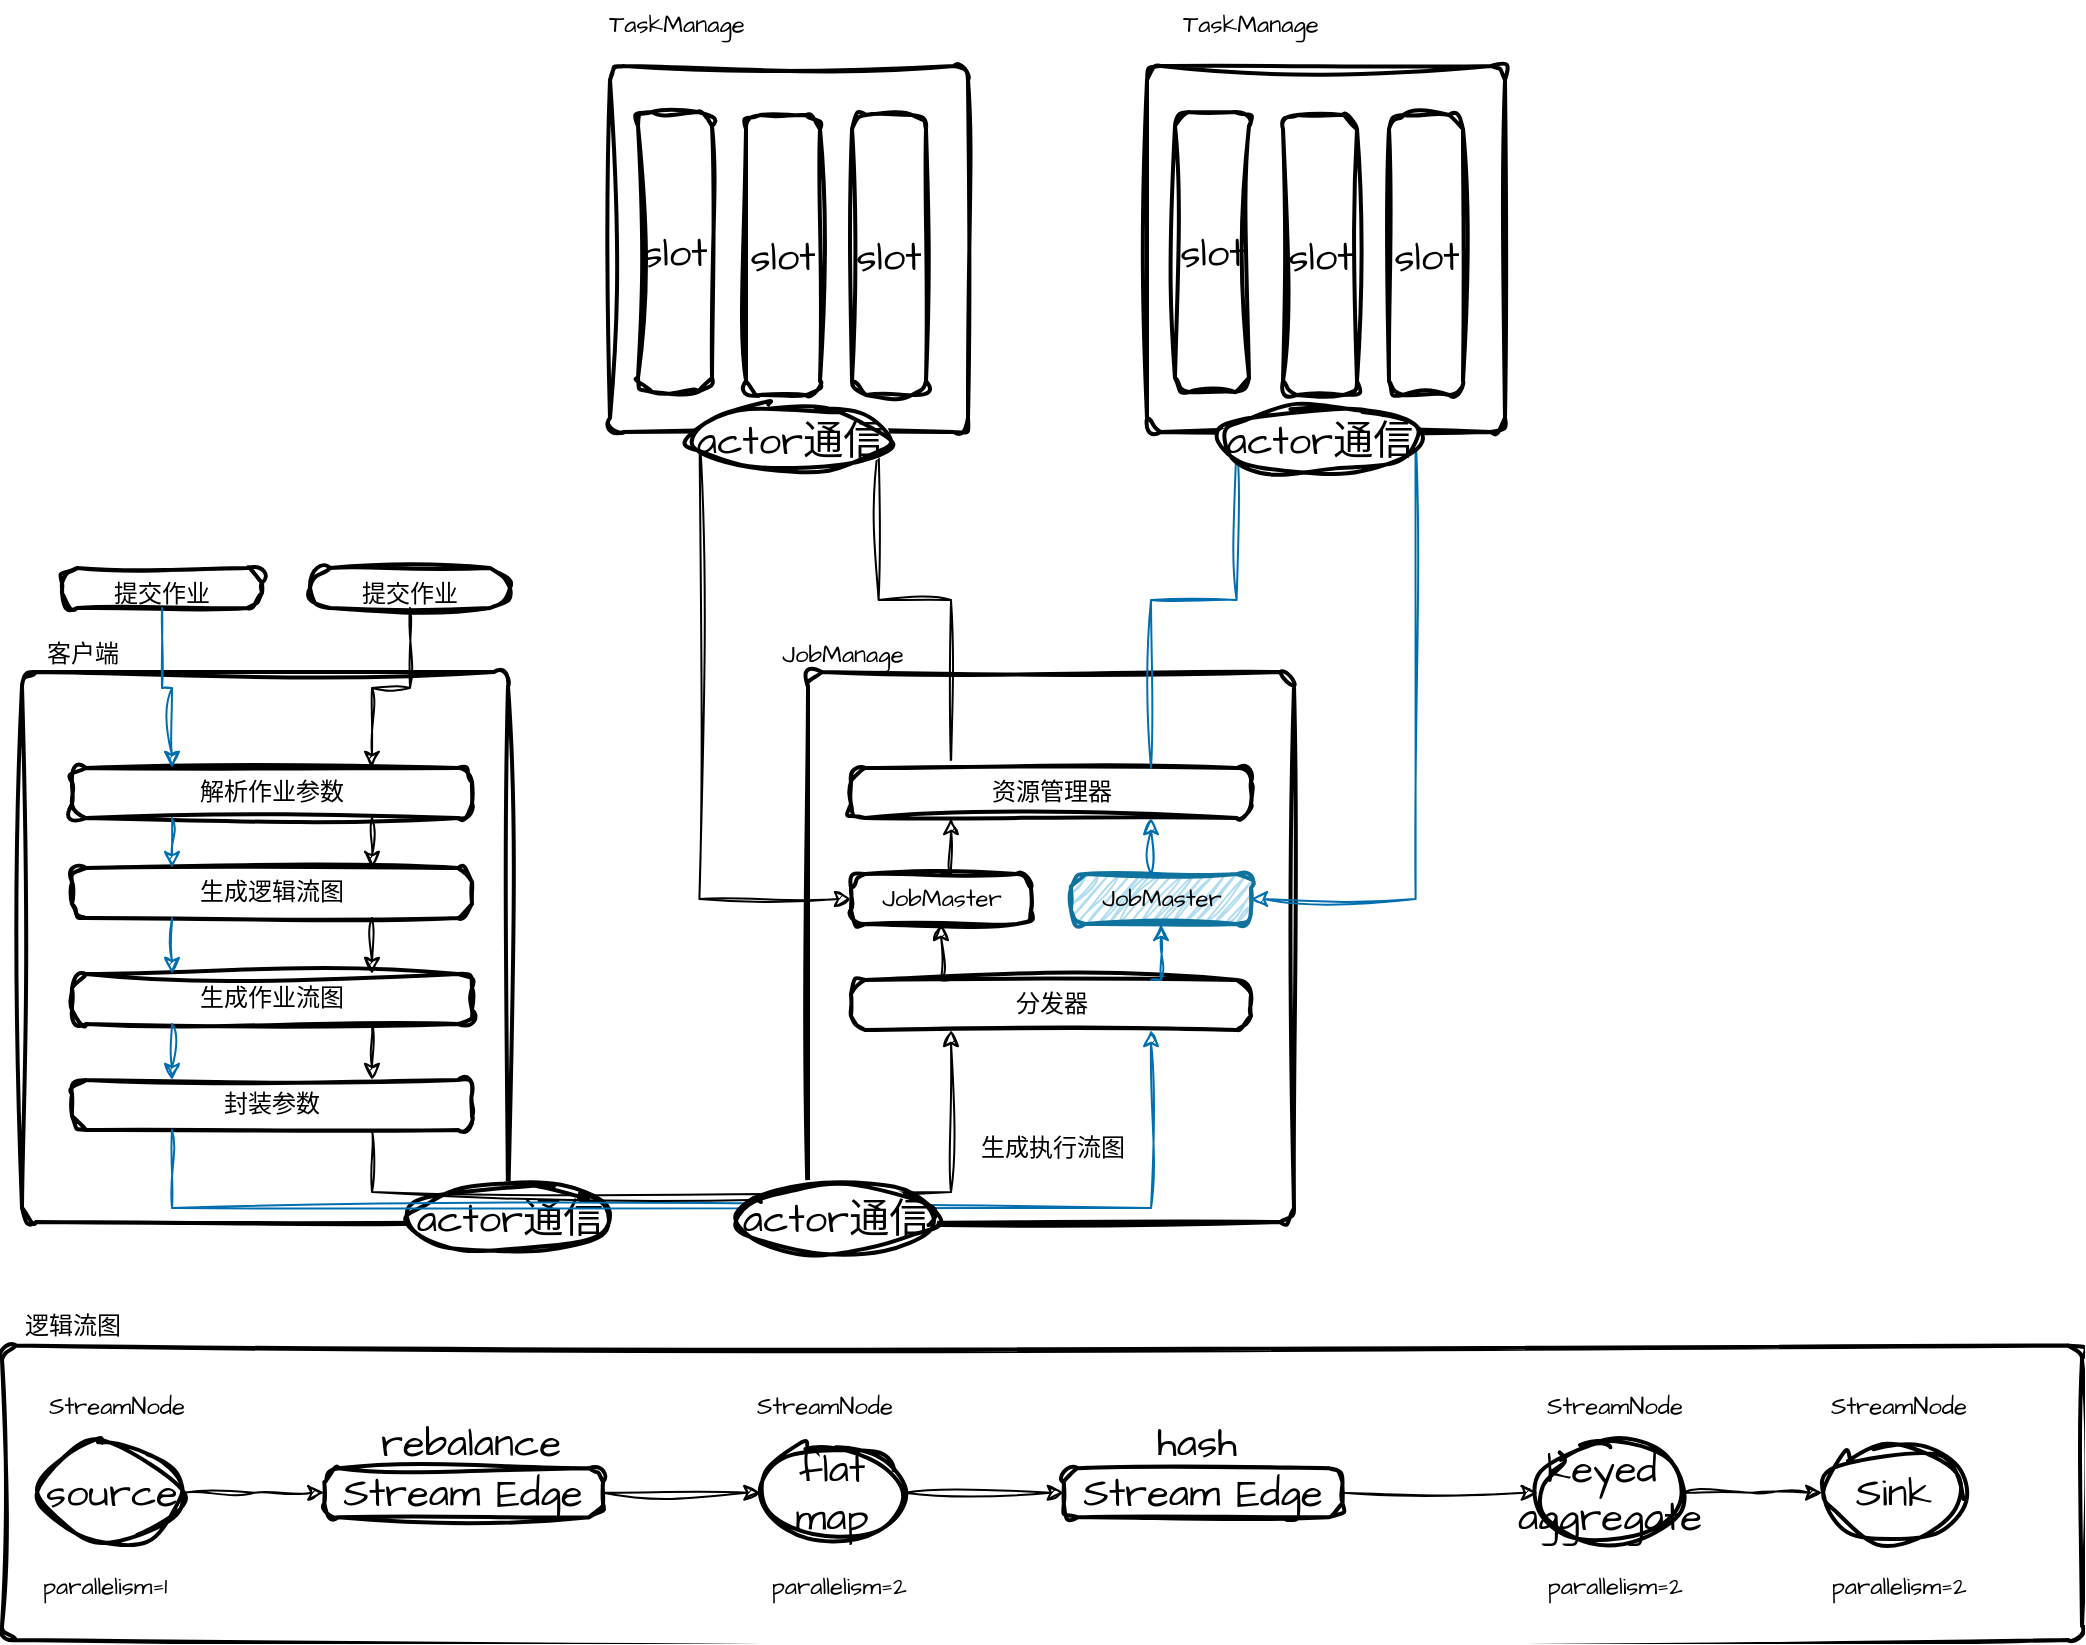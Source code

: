 <mxfile version="22.1.16" type="github">
  <diagram id="C5RBs43oDa-KdzZeNtuy" name="Page-1">
    <mxGraphModel dx="101628" dy="835" grid="1" gridSize="10" guides="1" tooltips="1" connect="1" arrows="1" fold="1" page="1" pageScale="1" pageWidth="100000" pageHeight="100000" math="0" shadow="0">
      <root>
        <mxCell id="WIyWlLk6GJQsqaUBKTNV-0" />
        <mxCell id="WIyWlLk6GJQsqaUBKTNV-1" parent="WIyWlLk6GJQsqaUBKTNV-0" />
        <mxCell id="ci8o1s_pTp_8QaGpbIez-78" value="" style="group" vertex="1" connectable="0" parent="WIyWlLk6GJQsqaUBKTNV-1">
          <mxGeometry x="-14440" y="900" width="741.5" height="626" as="geometry" />
        </mxCell>
        <mxCell id="ci8o1s_pTp_8QaGpbIez-36" value="" style="rounded=1;whiteSpace=wrap;html=1;absoluteArcSize=1;arcSize=14;strokeWidth=2;sketch=1;hachureGap=4;jiggle=2;curveFitting=1;fontFamily=Architects Daughter;fontSource=https%3A%2F%2Ffonts.googleapis.com%2Fcss%3Ffamily%3DArchitects%2BDaughter;fontSize=20;movable=1;resizable=1;rotatable=1;deletable=1;editable=1;locked=0;connectable=1;" vertex="1" parent="ci8o1s_pTp_8QaGpbIez-78">
          <mxGeometry x="393" y="336" width="243" height="275" as="geometry" />
        </mxCell>
        <mxCell id="ci8o1s_pTp_8QaGpbIez-41" value="" style="rounded=1;whiteSpace=wrap;html=1;absoluteArcSize=1;arcSize=14;strokeWidth=2;sketch=1;hachureGap=4;jiggle=2;curveFitting=1;fontFamily=Architects Daughter;fontSource=https%3A%2F%2Ffonts.googleapis.com%2Fcss%3Ffamily%3DArchitects%2BDaughter;fontSize=20;movable=1;resizable=1;rotatable=1;deletable=1;editable=1;locked=0;connectable=1;" vertex="1" parent="ci8o1s_pTp_8QaGpbIez-78">
          <mxGeometry x="294" y="33" width="179" height="183" as="geometry" />
        </mxCell>
        <mxCell id="ci8o1s_pTp_8QaGpbIez-25" value="" style="rounded=1;whiteSpace=wrap;html=1;absoluteArcSize=1;arcSize=14;strokeWidth=2;sketch=1;hachureGap=4;jiggle=2;curveFitting=1;fontFamily=Architects Daughter;fontSource=https%3A%2F%2Ffonts.googleapis.com%2Fcss%3Ffamily%3DArchitects%2BDaughter;fontSize=20;movable=1;resizable=1;rotatable=1;deletable=1;editable=1;locked=0;connectable=1;" vertex="1" parent="ci8o1s_pTp_8QaGpbIez-78">
          <mxGeometry y="336" width="243" height="275" as="geometry" />
        </mxCell>
        <mxCell id="ci8o1s_pTp_8QaGpbIez-27" value="&lt;font style=&quot;font-size: 12px;&quot;&gt;提交作业&lt;/font&gt;" style="rounded=1;whiteSpace=wrap;html=1;absoluteArcSize=1;arcSize=15;strokeWidth=2;sketch=1;hachureGap=4;jiggle=2;curveFitting=1;fontFamily=Architects Daughter;fontSource=https%3A%2F%2Ffonts.googleapis.com%2Fcss%3Ffamily%3DArchitects%2BDaughter;fontSize=20;movable=1;resizable=1;rotatable=1;deletable=1;editable=1;locked=0;connectable=1;" vertex="1" parent="ci8o1s_pTp_8QaGpbIez-78">
          <mxGeometry x="20" y="284" width="100" height="20" as="geometry" />
        </mxCell>
        <mxCell id="ci8o1s_pTp_8QaGpbIez-28" value="&lt;font style=&quot;font-size: 12px;&quot;&gt;提交作业&lt;/font&gt;" style="rounded=1;whiteSpace=wrap;html=1;absoluteArcSize=1;arcSize=79;strokeWidth=2;sketch=1;hachureGap=4;jiggle=2;curveFitting=1;fontFamily=Architects Daughter;fontSource=https%3A%2F%2Ffonts.googleapis.com%2Fcss%3Ffamily%3DArchitects%2BDaughter;fontSize=20;movable=1;resizable=1;rotatable=1;deletable=1;editable=1;locked=0;connectable=1;" vertex="1" parent="ci8o1s_pTp_8QaGpbIez-78">
          <mxGeometry x="144" y="284" width="100" height="20" as="geometry" />
        </mxCell>
        <mxCell id="ci8o1s_pTp_8QaGpbIez-30" value="解析作业参数" style="rounded=1;whiteSpace=wrap;html=1;absoluteArcSize=1;arcSize=14;strokeWidth=2;sketch=1;hachureGap=4;jiggle=2;curveFitting=1;fontFamily=Architects Daughter;fontSource=https%3A%2F%2Ffonts.googleapis.com%2Fcss%3Ffamily%3DArchitects%2BDaughter;fontSize=12;movable=1;resizable=1;rotatable=1;deletable=1;editable=1;locked=0;connectable=1;" vertex="1" parent="ci8o1s_pTp_8QaGpbIez-78">
          <mxGeometry x="25" y="384" width="200" height="25" as="geometry" />
        </mxCell>
        <mxCell id="ci8o1s_pTp_8QaGpbIez-65" style="edgeStyle=orthogonalEdgeStyle;rounded=0;sketch=1;hachureGap=4;jiggle=2;curveFitting=1;orthogonalLoop=1;jettySize=auto;html=1;exitX=0.5;exitY=1;exitDx=0;exitDy=0;entryX=0.25;entryY=0;entryDx=0;entryDy=0;fontFamily=Architects Daughter;fontSource=https%3A%2F%2Ffonts.googleapis.com%2Fcss%3Ffamily%3DArchitects%2BDaughter;fontSize=16;fillColor=#1ba1e2;strokeColor=#006EAF;movable=1;resizable=1;rotatable=1;deletable=1;editable=1;locked=0;connectable=1;" edge="1" parent="ci8o1s_pTp_8QaGpbIez-78" source="ci8o1s_pTp_8QaGpbIez-27" target="ci8o1s_pTp_8QaGpbIez-30">
          <mxGeometry relative="1" as="geometry" />
        </mxCell>
        <mxCell id="ci8o1s_pTp_8QaGpbIez-66" style="edgeStyle=orthogonalEdgeStyle;rounded=0;sketch=1;hachureGap=4;jiggle=2;curveFitting=1;orthogonalLoop=1;jettySize=auto;html=1;exitX=0.5;exitY=1;exitDx=0;exitDy=0;entryX=0.75;entryY=0;entryDx=0;entryDy=0;fontFamily=Architects Daughter;fontSource=https%3A%2F%2Ffonts.googleapis.com%2Fcss%3Ffamily%3DArchitects%2BDaughter;fontSize=16;movable=1;resizable=1;rotatable=1;deletable=1;editable=1;locked=0;connectable=1;" edge="1" parent="ci8o1s_pTp_8QaGpbIez-78" source="ci8o1s_pTp_8QaGpbIez-28" target="ci8o1s_pTp_8QaGpbIez-30">
          <mxGeometry relative="1" as="geometry" />
        </mxCell>
        <mxCell id="ci8o1s_pTp_8QaGpbIez-31" value="生成逻辑流图" style="rounded=1;whiteSpace=wrap;html=1;absoluteArcSize=1;arcSize=14;strokeWidth=2;sketch=1;hachureGap=4;jiggle=2;curveFitting=1;fontFamily=Architects Daughter;fontSource=https%3A%2F%2Ffonts.googleapis.com%2Fcss%3Ffamily%3DArchitects%2BDaughter;fontSize=12;movable=1;resizable=1;rotatable=1;deletable=1;editable=1;locked=0;connectable=1;" vertex="1" parent="ci8o1s_pTp_8QaGpbIez-78">
          <mxGeometry x="25" y="434" width="200" height="25" as="geometry" />
        </mxCell>
        <mxCell id="ci8o1s_pTp_8QaGpbIez-67" style="edgeStyle=orthogonalEdgeStyle;rounded=0;sketch=1;hachureGap=4;jiggle=2;curveFitting=1;orthogonalLoop=1;jettySize=auto;html=1;exitX=0.25;exitY=1;exitDx=0;exitDy=0;entryX=0.25;entryY=0;entryDx=0;entryDy=0;fontFamily=Architects Daughter;fontSource=https%3A%2F%2Ffonts.googleapis.com%2Fcss%3Ffamily%3DArchitects%2BDaughter;fontSize=16;fillColor=#1ba1e2;strokeColor=#006EAF;movable=1;resizable=1;rotatable=1;deletable=1;editable=1;locked=0;connectable=1;" edge="1" parent="ci8o1s_pTp_8QaGpbIez-78" source="ci8o1s_pTp_8QaGpbIez-30" target="ci8o1s_pTp_8QaGpbIez-31">
          <mxGeometry relative="1" as="geometry" />
        </mxCell>
        <mxCell id="ci8o1s_pTp_8QaGpbIez-68" style="edgeStyle=orthogonalEdgeStyle;rounded=0;sketch=1;hachureGap=4;jiggle=2;curveFitting=1;orthogonalLoop=1;jettySize=auto;html=1;exitX=0.75;exitY=1;exitDx=0;exitDy=0;entryX=0.75;entryY=0;entryDx=0;entryDy=0;fontFamily=Architects Daughter;fontSource=https%3A%2F%2Ffonts.googleapis.com%2Fcss%3Ffamily%3DArchitects%2BDaughter;fontSize=16;movable=1;resizable=1;rotatable=1;deletable=1;editable=1;locked=0;connectable=1;" edge="1" parent="ci8o1s_pTp_8QaGpbIez-78" source="ci8o1s_pTp_8QaGpbIez-30" target="ci8o1s_pTp_8QaGpbIez-31">
          <mxGeometry relative="1" as="geometry" />
        </mxCell>
        <mxCell id="ci8o1s_pTp_8QaGpbIez-32" value="生成作业流图" style="rounded=1;whiteSpace=wrap;html=1;absoluteArcSize=1;arcSize=14;strokeWidth=2;sketch=1;hachureGap=4;jiggle=2;curveFitting=1;fontFamily=Architects Daughter;fontSource=https%3A%2F%2Ffonts.googleapis.com%2Fcss%3Ffamily%3DArchitects%2BDaughter;fontSize=12;movable=1;resizable=1;rotatable=1;deletable=1;editable=1;locked=0;connectable=1;" vertex="1" parent="ci8o1s_pTp_8QaGpbIez-78">
          <mxGeometry x="25" y="487" width="200" height="25" as="geometry" />
        </mxCell>
        <mxCell id="ci8o1s_pTp_8QaGpbIez-69" style="edgeStyle=orthogonalEdgeStyle;rounded=0;sketch=1;hachureGap=4;jiggle=2;curveFitting=1;orthogonalLoop=1;jettySize=auto;html=1;exitX=0.25;exitY=1;exitDx=0;exitDy=0;entryX=0.25;entryY=0;entryDx=0;entryDy=0;fontFamily=Architects Daughter;fontSource=https%3A%2F%2Ffonts.googleapis.com%2Fcss%3Ffamily%3DArchitects%2BDaughter;fontSize=16;fillColor=#1ba1e2;strokeColor=#006EAF;movable=1;resizable=1;rotatable=1;deletable=1;editable=1;locked=0;connectable=1;" edge="1" parent="ci8o1s_pTp_8QaGpbIez-78" source="ci8o1s_pTp_8QaGpbIez-31" target="ci8o1s_pTp_8QaGpbIez-32">
          <mxGeometry relative="1" as="geometry" />
        </mxCell>
        <mxCell id="ci8o1s_pTp_8QaGpbIez-70" style="edgeStyle=orthogonalEdgeStyle;rounded=0;sketch=1;hachureGap=4;jiggle=2;curveFitting=1;orthogonalLoop=1;jettySize=auto;html=1;exitX=0.75;exitY=1;exitDx=0;exitDy=0;entryX=0.75;entryY=0;entryDx=0;entryDy=0;fontFamily=Architects Daughter;fontSource=https%3A%2F%2Ffonts.googleapis.com%2Fcss%3Ffamily%3DArchitects%2BDaughter;fontSize=16;movable=1;resizable=1;rotatable=1;deletable=1;editable=1;locked=0;connectable=1;" edge="1" parent="ci8o1s_pTp_8QaGpbIez-78" source="ci8o1s_pTp_8QaGpbIez-31" target="ci8o1s_pTp_8QaGpbIez-32">
          <mxGeometry relative="1" as="geometry" />
        </mxCell>
        <mxCell id="ci8o1s_pTp_8QaGpbIez-33" value="封装参数" style="rounded=1;whiteSpace=wrap;html=1;absoluteArcSize=1;arcSize=14;strokeWidth=2;sketch=1;hachureGap=4;jiggle=2;curveFitting=1;fontFamily=Architects Daughter;fontSource=https%3A%2F%2Ffonts.googleapis.com%2Fcss%3Ffamily%3DArchitects%2BDaughter;fontSize=12;movable=1;resizable=1;rotatable=1;deletable=1;editable=1;locked=0;connectable=1;" vertex="1" parent="ci8o1s_pTp_8QaGpbIez-78">
          <mxGeometry x="25" y="540" width="200" height="25" as="geometry" />
        </mxCell>
        <mxCell id="ci8o1s_pTp_8QaGpbIez-71" style="edgeStyle=orthogonalEdgeStyle;rounded=0;sketch=1;hachureGap=4;jiggle=2;curveFitting=1;orthogonalLoop=1;jettySize=auto;html=1;exitX=0.25;exitY=1;exitDx=0;exitDy=0;entryX=0.25;entryY=0;entryDx=0;entryDy=0;fontFamily=Architects Daughter;fontSource=https%3A%2F%2Ffonts.googleapis.com%2Fcss%3Ffamily%3DArchitects%2BDaughter;fontSize=16;fillColor=#1ba1e2;strokeColor=#006EAF;movable=1;resizable=1;rotatable=1;deletable=1;editable=1;locked=0;connectable=1;" edge="1" parent="ci8o1s_pTp_8QaGpbIez-78" source="ci8o1s_pTp_8QaGpbIez-32" target="ci8o1s_pTp_8QaGpbIez-33">
          <mxGeometry relative="1" as="geometry" />
        </mxCell>
        <mxCell id="ci8o1s_pTp_8QaGpbIez-72" style="edgeStyle=orthogonalEdgeStyle;rounded=0;sketch=1;hachureGap=4;jiggle=2;curveFitting=1;orthogonalLoop=1;jettySize=auto;html=1;exitX=0.75;exitY=1;exitDx=0;exitDy=0;entryX=0.75;entryY=0;entryDx=0;entryDy=0;fontFamily=Architects Daughter;fontSource=https%3A%2F%2Ffonts.googleapis.com%2Fcss%3Ffamily%3DArchitects%2BDaughter;fontSize=16;movable=1;resizable=1;rotatable=1;deletable=1;editable=1;locked=0;connectable=1;" edge="1" parent="ci8o1s_pTp_8QaGpbIez-78" source="ci8o1s_pTp_8QaGpbIez-32" target="ci8o1s_pTp_8QaGpbIez-33">
          <mxGeometry relative="1" as="geometry" />
        </mxCell>
        <mxCell id="ci8o1s_pTp_8QaGpbIez-34" value="actor通信" style="strokeWidth=2;html=1;shape=mxgraph.flowchart.start_1;whiteSpace=wrap;sketch=1;hachureGap=4;jiggle=2;curveFitting=1;fontFamily=Architects Daughter;fontSource=https%3A%2F%2Ffonts.googleapis.com%2Fcss%3Ffamily%3DArchitects%2BDaughter;fontSize=20;movable=1;resizable=1;rotatable=1;deletable=1;editable=1;locked=0;connectable=1;" vertex="1" parent="ci8o1s_pTp_8QaGpbIez-78">
          <mxGeometry x="194" y="592" width="100" height="34" as="geometry" />
        </mxCell>
        <mxCell id="ci8o1s_pTp_8QaGpbIez-37" value="分发器" style="rounded=1;whiteSpace=wrap;html=1;absoluteArcSize=1;arcSize=14;strokeWidth=2;sketch=1;hachureGap=4;jiggle=2;curveFitting=1;fontFamily=Architects Daughter;fontSource=https%3A%2F%2Ffonts.googleapis.com%2Fcss%3Ffamily%3DArchitects%2BDaughter;fontSize=12;movable=1;resizable=1;rotatable=1;deletable=1;editable=1;locked=0;connectable=1;" vertex="1" parent="ci8o1s_pTp_8QaGpbIez-78">
          <mxGeometry x="414.5" y="490" width="200" height="25" as="geometry" />
        </mxCell>
        <mxCell id="ci8o1s_pTp_8QaGpbIez-60" style="edgeStyle=orthogonalEdgeStyle;rounded=0;sketch=1;hachureGap=4;jiggle=2;curveFitting=1;orthogonalLoop=1;jettySize=auto;html=1;exitX=0.25;exitY=1;exitDx=0;exitDy=0;entryX=0.75;entryY=1;entryDx=0;entryDy=0;fontFamily=Architects Daughter;fontSource=https%3A%2F%2Ffonts.googleapis.com%2Fcss%3Ffamily%3DArchitects%2BDaughter;fontSize=16;fillColor=#1ba1e2;strokeColor=#006EAF;movable=1;resizable=1;rotatable=1;deletable=1;editable=1;locked=0;connectable=1;" edge="1" parent="ci8o1s_pTp_8QaGpbIez-78" source="ci8o1s_pTp_8QaGpbIez-33" target="ci8o1s_pTp_8QaGpbIez-37">
          <mxGeometry relative="1" as="geometry">
            <Array as="points">
              <mxPoint x="75" y="604" />
              <mxPoint x="565" y="604" />
            </Array>
          </mxGeometry>
        </mxCell>
        <mxCell id="ci8o1s_pTp_8QaGpbIez-61" style="edgeStyle=orthogonalEdgeStyle;rounded=0;sketch=1;hachureGap=4;jiggle=2;curveFitting=1;orthogonalLoop=1;jettySize=auto;html=1;exitX=0.75;exitY=1;exitDx=0;exitDy=0;entryX=0.25;entryY=1;entryDx=0;entryDy=0;fontFamily=Architects Daughter;fontSource=https%3A%2F%2Ffonts.googleapis.com%2Fcss%3Ffamily%3DArchitects%2BDaughter;fontSize=16;movable=1;resizable=1;rotatable=1;deletable=1;editable=1;locked=0;connectable=1;" edge="1" parent="ci8o1s_pTp_8QaGpbIez-78" source="ci8o1s_pTp_8QaGpbIez-33" target="ci8o1s_pTp_8QaGpbIez-37">
          <mxGeometry relative="1" as="geometry">
            <Array as="points">
              <mxPoint x="175" y="596" />
              <mxPoint x="465" y="596" />
            </Array>
          </mxGeometry>
        </mxCell>
        <mxCell id="ci8o1s_pTp_8QaGpbIez-38" value="JobMaster" style="rounded=1;whiteSpace=wrap;html=1;absoluteArcSize=1;arcSize=14;strokeWidth=2;sketch=1;hachureGap=4;jiggle=2;curveFitting=1;fontFamily=Architects Daughter;fontSource=https%3A%2F%2Ffonts.googleapis.com%2Fcss%3Ffamily%3DArchitects%2BDaughter;fontSize=12;movable=1;resizable=1;rotatable=1;deletable=1;editable=1;locked=0;connectable=1;" vertex="1" parent="ci8o1s_pTp_8QaGpbIez-78">
          <mxGeometry x="414.5" y="437" width="90" height="25" as="geometry" />
        </mxCell>
        <mxCell id="ci8o1s_pTp_8QaGpbIez-53" style="edgeStyle=orthogonalEdgeStyle;rounded=0;sketch=1;hachureGap=4;jiggle=2;curveFitting=1;orthogonalLoop=1;jettySize=auto;html=1;exitX=0.25;exitY=1;exitDx=0;exitDy=0;entryX=0;entryY=0.5;entryDx=0;entryDy=0;fontFamily=Architects Daughter;fontSource=https%3A%2F%2Ffonts.googleapis.com%2Fcss%3Ffamily%3DArchitects%2BDaughter;fontSize=16;movable=1;resizable=1;rotatable=1;deletable=1;editable=1;locked=0;connectable=1;" edge="1" parent="ci8o1s_pTp_8QaGpbIez-78" source="ci8o1s_pTp_8QaGpbIez-41" target="ci8o1s_pTp_8QaGpbIez-38">
          <mxGeometry relative="1" as="geometry" />
        </mxCell>
        <mxCell id="ci8o1s_pTp_8QaGpbIez-58" style="edgeStyle=orthogonalEdgeStyle;rounded=0;sketch=1;hachureGap=4;jiggle=2;curveFitting=1;orthogonalLoop=1;jettySize=auto;html=1;exitX=0.25;exitY=0;exitDx=0;exitDy=0;entryX=0.5;entryY=1;entryDx=0;entryDy=0;fontFamily=Architects Daughter;fontSource=https%3A%2F%2Ffonts.googleapis.com%2Fcss%3Ffamily%3DArchitects%2BDaughter;fontSize=16;movable=1;resizable=1;rotatable=1;deletable=1;editable=1;locked=0;connectable=1;" edge="1" parent="ci8o1s_pTp_8QaGpbIez-78" source="ci8o1s_pTp_8QaGpbIez-37" target="ci8o1s_pTp_8QaGpbIez-38">
          <mxGeometry relative="1" as="geometry" />
        </mxCell>
        <mxCell id="ci8o1s_pTp_8QaGpbIez-39" value="JobMaster" style="rounded=1;whiteSpace=wrap;html=1;absoluteArcSize=1;arcSize=14;strokeWidth=2;sketch=1;hachureGap=4;jiggle=2;curveFitting=1;fontFamily=Architects Daughter;fontSource=https%3A%2F%2Ffonts.googleapis.com%2Fcss%3Ffamily%3DArchitects%2BDaughter;fontSize=12;fillColor=#b1ddf0;strokeColor=#10739e;movable=1;resizable=1;rotatable=1;deletable=1;editable=1;locked=0;connectable=1;" vertex="1" parent="ci8o1s_pTp_8QaGpbIez-78">
          <mxGeometry x="524.5" y="437" width="90" height="25" as="geometry" />
        </mxCell>
        <mxCell id="ci8o1s_pTp_8QaGpbIez-59" style="edgeStyle=orthogonalEdgeStyle;rounded=0;sketch=1;hachureGap=4;jiggle=2;curveFitting=1;orthogonalLoop=1;jettySize=auto;html=1;exitX=0.75;exitY=0;exitDx=0;exitDy=0;entryX=0.5;entryY=1;entryDx=0;entryDy=0;fontFamily=Architects Daughter;fontSource=https%3A%2F%2Ffonts.googleapis.com%2Fcss%3Ffamily%3DArchitects%2BDaughter;fontSize=16;fillColor=#1ba1e2;strokeColor=#006EAF;movable=1;resizable=1;rotatable=1;deletable=1;editable=1;locked=0;connectable=1;" edge="1" parent="ci8o1s_pTp_8QaGpbIez-78" source="ci8o1s_pTp_8QaGpbIez-37" target="ci8o1s_pTp_8QaGpbIez-39">
          <mxGeometry relative="1" as="geometry" />
        </mxCell>
        <mxCell id="ci8o1s_pTp_8QaGpbIez-51" style="edgeStyle=orthogonalEdgeStyle;rounded=0;sketch=1;hachureGap=4;jiggle=2;curveFitting=1;orthogonalLoop=1;jettySize=auto;html=1;exitX=0.25;exitY=0;exitDx=0;exitDy=0;entryX=0.75;entryY=1;entryDx=0;entryDy=0;fontFamily=Architects Daughter;fontSource=https%3A%2F%2Ffonts.googleapis.com%2Fcss%3Ffamily%3DArchitects%2BDaughter;fontSize=16;movable=1;resizable=1;rotatable=1;deletable=1;editable=1;locked=0;connectable=1;" edge="1" parent="ci8o1s_pTp_8QaGpbIez-78" source="ci8o1s_pTp_8QaGpbIez-40" target="ci8o1s_pTp_8QaGpbIez-41">
          <mxGeometry relative="1" as="geometry" />
        </mxCell>
        <mxCell id="ci8o1s_pTp_8QaGpbIez-40" value="资源管理器" style="rounded=1;whiteSpace=wrap;html=1;absoluteArcSize=1;arcSize=14;strokeWidth=2;sketch=1;hachureGap=4;jiggle=2;curveFitting=1;fontFamily=Architects Daughter;fontSource=https%3A%2F%2Ffonts.googleapis.com%2Fcss%3Ffamily%3DArchitects%2BDaughter;fontSize=12;movable=1;resizable=1;rotatable=1;deletable=1;editable=1;locked=0;connectable=1;" vertex="1" parent="ci8o1s_pTp_8QaGpbIez-78">
          <mxGeometry x="414.5" y="384" width="200" height="25" as="geometry" />
        </mxCell>
        <mxCell id="ci8o1s_pTp_8QaGpbIez-56" style="edgeStyle=orthogonalEdgeStyle;rounded=0;sketch=1;hachureGap=4;jiggle=2;curveFitting=1;orthogonalLoop=1;jettySize=auto;html=1;exitX=0.5;exitY=0;exitDx=0;exitDy=0;entryX=0.25;entryY=1;entryDx=0;entryDy=0;fontFamily=Architects Daughter;fontSource=https%3A%2F%2Ffonts.googleapis.com%2Fcss%3Ffamily%3DArchitects%2BDaughter;fontSize=16;movable=1;resizable=1;rotatable=1;deletable=1;editable=1;locked=0;connectable=1;" edge="1" parent="ci8o1s_pTp_8QaGpbIez-78" source="ci8o1s_pTp_8QaGpbIez-38" target="ci8o1s_pTp_8QaGpbIez-40">
          <mxGeometry relative="1" as="geometry" />
        </mxCell>
        <mxCell id="ci8o1s_pTp_8QaGpbIez-57" style="edgeStyle=orthogonalEdgeStyle;rounded=0;sketch=1;hachureGap=4;jiggle=2;curveFitting=1;orthogonalLoop=1;jettySize=auto;html=1;exitX=0.5;exitY=0;exitDx=0;exitDy=0;entryX=0.75;entryY=1;entryDx=0;entryDy=0;fontFamily=Architects Daughter;fontSource=https%3A%2F%2Ffonts.googleapis.com%2Fcss%3Ffamily%3DArchitects%2BDaughter;fontSize=16;fillColor=#1ba1e2;strokeColor=#006EAF;movable=1;resizable=1;rotatable=1;deletable=1;editable=1;locked=0;connectable=1;" edge="1" parent="ci8o1s_pTp_8QaGpbIez-78" source="ci8o1s_pTp_8QaGpbIez-39" target="ci8o1s_pTp_8QaGpbIez-40">
          <mxGeometry relative="1" as="geometry" />
        </mxCell>
        <mxCell id="ci8o1s_pTp_8QaGpbIez-42" value="slot" style="rounded=1;whiteSpace=wrap;html=1;absoluteArcSize=1;arcSize=14;strokeWidth=2;sketch=1;hachureGap=4;jiggle=2;curveFitting=1;fontFamily=Architects Daughter;fontSource=https%3A%2F%2Ffonts.googleapis.com%2Fcss%3Ffamily%3DArchitects%2BDaughter;fontSize=20;movable=1;resizable=1;rotatable=1;deletable=1;editable=1;locked=0;connectable=1;" vertex="1" parent="ci8o1s_pTp_8QaGpbIez-78">
          <mxGeometry x="308" y="56" width="37" height="140" as="geometry" />
        </mxCell>
        <mxCell id="ci8o1s_pTp_8QaGpbIez-43" value="slot" style="rounded=1;whiteSpace=wrap;html=1;absoluteArcSize=1;arcSize=14;strokeWidth=2;sketch=1;hachureGap=4;jiggle=2;curveFitting=1;fontFamily=Architects Daughter;fontSource=https%3A%2F%2Ffonts.googleapis.com%2Fcss%3Ffamily%3DArchitects%2BDaughter;fontSize=20;movable=1;resizable=1;rotatable=1;deletable=1;editable=1;locked=0;connectable=1;" vertex="1" parent="ci8o1s_pTp_8QaGpbIez-78">
          <mxGeometry x="362" y="57.5" width="37" height="140" as="geometry" />
        </mxCell>
        <mxCell id="ci8o1s_pTp_8QaGpbIez-44" value="slot" style="rounded=1;whiteSpace=wrap;html=1;absoluteArcSize=1;arcSize=14;strokeWidth=2;sketch=1;hachureGap=4;jiggle=2;curveFitting=1;fontFamily=Architects Daughter;fontSource=https%3A%2F%2Ffonts.googleapis.com%2Fcss%3Ffamily%3DArchitects%2BDaughter;fontSize=20;movable=1;resizable=1;rotatable=1;deletable=1;editable=1;locked=0;connectable=1;" vertex="1" parent="ci8o1s_pTp_8QaGpbIez-78">
          <mxGeometry x="415" y="57.5" width="37" height="140" as="geometry" />
        </mxCell>
        <mxCell id="ci8o1s_pTp_8QaGpbIez-54" style="edgeStyle=orthogonalEdgeStyle;rounded=0;sketch=1;hachureGap=4;jiggle=2;curveFitting=1;orthogonalLoop=1;jettySize=auto;html=1;exitX=0.75;exitY=1;exitDx=0;exitDy=0;entryX=1;entryY=0.5;entryDx=0;entryDy=0;fontFamily=Architects Daughter;fontSource=https%3A%2F%2Ffonts.googleapis.com%2Fcss%3Ffamily%3DArchitects%2BDaughter;fontSize=16;fillColor=#1ba1e2;strokeColor=#006EAF;movable=1;resizable=1;rotatable=1;deletable=1;editable=1;locked=0;connectable=1;" edge="1" parent="ci8o1s_pTp_8QaGpbIez-78" source="ci8o1s_pTp_8QaGpbIez-46" target="ci8o1s_pTp_8QaGpbIez-39">
          <mxGeometry relative="1" as="geometry" />
        </mxCell>
        <mxCell id="ci8o1s_pTp_8QaGpbIez-46" value="" style="rounded=1;whiteSpace=wrap;html=1;absoluteArcSize=1;arcSize=14;strokeWidth=2;sketch=1;hachureGap=4;jiggle=2;curveFitting=1;fontFamily=Architects Daughter;fontSource=https%3A%2F%2Ffonts.googleapis.com%2Fcss%3Ffamily%3DArchitects%2BDaughter;fontSize=20;movable=1;resizable=1;rotatable=1;deletable=1;editable=1;locked=0;connectable=1;" vertex="1" parent="ci8o1s_pTp_8QaGpbIez-78">
          <mxGeometry x="562.5" y="33" width="179" height="183" as="geometry" />
        </mxCell>
        <mxCell id="ci8o1s_pTp_8QaGpbIez-52" style="edgeStyle=orthogonalEdgeStyle;rounded=0;sketch=1;hachureGap=4;jiggle=2;curveFitting=1;orthogonalLoop=1;jettySize=auto;html=1;exitX=0.75;exitY=0;exitDx=0;exitDy=0;entryX=0.25;entryY=1;entryDx=0;entryDy=0;fontFamily=Architects Daughter;fontSource=https%3A%2F%2Ffonts.googleapis.com%2Fcss%3Ffamily%3DArchitects%2BDaughter;fontSize=16;fillColor=#1ba1e2;strokeColor=#006EAF;movable=1;resizable=1;rotatable=1;deletable=1;editable=1;locked=0;connectable=1;" edge="1" parent="ci8o1s_pTp_8QaGpbIez-78" source="ci8o1s_pTp_8QaGpbIez-40" target="ci8o1s_pTp_8QaGpbIez-46">
          <mxGeometry relative="1" as="geometry" />
        </mxCell>
        <mxCell id="ci8o1s_pTp_8QaGpbIez-47" value="slot" style="rounded=1;whiteSpace=wrap;html=1;absoluteArcSize=1;arcSize=14;strokeWidth=2;sketch=1;hachureGap=4;jiggle=2;curveFitting=1;fontFamily=Architects Daughter;fontSource=https%3A%2F%2Ffonts.googleapis.com%2Fcss%3Ffamily%3DArchitects%2BDaughter;fontSize=20;movable=1;resizable=1;rotatable=1;deletable=1;editable=1;locked=0;connectable=1;" vertex="1" parent="ci8o1s_pTp_8QaGpbIez-78">
          <mxGeometry x="576.5" y="56" width="37" height="140" as="geometry" />
        </mxCell>
        <mxCell id="ci8o1s_pTp_8QaGpbIez-48" value="slot" style="rounded=1;whiteSpace=wrap;html=1;absoluteArcSize=1;arcSize=14;strokeWidth=2;sketch=1;hachureGap=4;jiggle=2;curveFitting=1;fontFamily=Architects Daughter;fontSource=https%3A%2F%2Ffonts.googleapis.com%2Fcss%3Ffamily%3DArchitects%2BDaughter;fontSize=20;movable=1;resizable=1;rotatable=1;deletable=1;editable=1;locked=0;connectable=1;" vertex="1" parent="ci8o1s_pTp_8QaGpbIez-78">
          <mxGeometry x="630.5" y="57.5" width="37" height="140" as="geometry" />
        </mxCell>
        <mxCell id="ci8o1s_pTp_8QaGpbIez-49" value="slot" style="rounded=1;whiteSpace=wrap;html=1;absoluteArcSize=1;arcSize=14;strokeWidth=2;sketch=1;hachureGap=4;jiggle=2;curveFitting=1;fontFamily=Architects Daughter;fontSource=https%3A%2F%2Ffonts.googleapis.com%2Fcss%3Ffamily%3DArchitects%2BDaughter;fontSize=20;movable=1;resizable=1;rotatable=1;deletable=1;editable=1;locked=0;connectable=1;" vertex="1" parent="ci8o1s_pTp_8QaGpbIez-78">
          <mxGeometry x="683.5" y="57.5" width="37" height="140" as="geometry" />
        </mxCell>
        <mxCell id="ci8o1s_pTp_8QaGpbIez-50" value="生成执行流图" style="text;html=1;align=center;verticalAlign=middle;resizable=1;points=[];autosize=1;strokeColor=none;fillColor=none;fontSize=12;fontFamily=Architects Daughter;movable=1;rotatable=1;deletable=1;editable=1;locked=0;connectable=1;" vertex="1" parent="ci8o1s_pTp_8QaGpbIez-78">
          <mxGeometry x="469.5" y="562" width="90" height="26" as="geometry" />
        </mxCell>
        <mxCell id="ci8o1s_pTp_8QaGpbIez-62" value="actor通信" style="strokeWidth=2;html=1;shape=mxgraph.flowchart.start_1;whiteSpace=wrap;sketch=1;hachureGap=4;jiggle=2;curveFitting=1;fontFamily=Architects Daughter;fontSource=https%3A%2F%2Ffonts.googleapis.com%2Fcss%3Ffamily%3DArchitects%2BDaughter;fontSize=20;movable=1;resizable=1;rotatable=1;deletable=1;editable=1;locked=0;connectable=1;" vertex="1" parent="ci8o1s_pTp_8QaGpbIez-78">
          <mxGeometry x="357" y="592" width="100" height="34" as="geometry" />
        </mxCell>
        <mxCell id="ci8o1s_pTp_8QaGpbIez-63" value="actor通信" style="strokeWidth=2;html=1;shape=mxgraph.flowchart.start_1;whiteSpace=wrap;sketch=1;hachureGap=4;jiggle=2;curveFitting=1;fontFamily=Architects Daughter;fontSource=https%3A%2F%2Ffonts.googleapis.com%2Fcss%3Ffamily%3DArchitects%2BDaughter;fontSize=20;movable=1;resizable=1;rotatable=1;deletable=1;editable=1;locked=0;connectable=1;" vertex="1" parent="ci8o1s_pTp_8QaGpbIez-78">
          <mxGeometry x="333.5" y="203" width="100" height="34" as="geometry" />
        </mxCell>
        <mxCell id="ci8o1s_pTp_8QaGpbIez-64" value="actor通信" style="strokeWidth=2;html=1;shape=mxgraph.flowchart.start_1;whiteSpace=wrap;sketch=1;hachureGap=4;jiggle=2;curveFitting=1;fontFamily=Architects Daughter;fontSource=https%3A%2F%2Ffonts.googleapis.com%2Fcss%3Ffamily%3DArchitects%2BDaughter;fontSize=20;movable=1;resizable=1;rotatable=1;deletable=1;editable=1;locked=0;connectable=1;" vertex="1" parent="ci8o1s_pTp_8QaGpbIez-78">
          <mxGeometry x="599" y="203" width="100" height="34" as="geometry" />
        </mxCell>
        <mxCell id="ci8o1s_pTp_8QaGpbIez-74" value="客户端" style="text;html=1;align=center;verticalAlign=middle;resizable=1;points=[];autosize=1;strokeColor=none;fillColor=none;fontSize=12;fontFamily=Architects Daughter;movable=1;rotatable=1;deletable=1;editable=1;locked=0;connectable=1;" vertex="1" parent="ci8o1s_pTp_8QaGpbIez-78">
          <mxGeometry x="2.5" y="315" width="54" height="26" as="geometry" />
        </mxCell>
        <mxCell id="ci8o1s_pTp_8QaGpbIez-75" value="JobManage" style="text;html=1;align=center;verticalAlign=middle;resizable=1;points=[];autosize=1;strokeColor=none;fillColor=none;fontSize=12;fontFamily=Architects Daughter;movable=1;rotatable=1;deletable=1;editable=1;locked=0;connectable=1;" vertex="1" parent="ci8o1s_pTp_8QaGpbIez-78">
          <mxGeometry x="370" y="315" width="79" height="26" as="geometry" />
        </mxCell>
        <mxCell id="ci8o1s_pTp_8QaGpbIez-76" value="TaskManage" style="text;html=1;align=center;verticalAlign=middle;resizable=1;points=[];autosize=1;strokeColor=none;fillColor=none;fontSize=12;fontFamily=Architects Daughter;movable=1;rotatable=1;deletable=1;editable=1;locked=0;connectable=1;" vertex="1" parent="ci8o1s_pTp_8QaGpbIez-78">
          <mxGeometry x="284" width="86" height="26" as="geometry" />
        </mxCell>
        <mxCell id="ci8o1s_pTp_8QaGpbIez-77" value="TaskManage" style="text;html=1;align=center;verticalAlign=middle;resizable=1;points=[];autosize=1;strokeColor=none;fillColor=none;fontSize=12;fontFamily=Architects Daughter;movable=1;rotatable=1;deletable=1;editable=1;locked=0;connectable=1;" vertex="1" parent="ci8o1s_pTp_8QaGpbIez-78">
          <mxGeometry x="571" width="86" height="26" as="geometry" />
        </mxCell>
        <mxCell id="ci8o1s_pTp_8QaGpbIez-120" value="" style="group" vertex="1" connectable="0" parent="WIyWlLk6GJQsqaUBKTNV-1">
          <mxGeometry x="-14450" y="1540" width="1040" height="180" as="geometry" />
        </mxCell>
        <mxCell id="ci8o1s_pTp_8QaGpbIez-118" value="" style="group" vertex="1" connectable="0" parent="ci8o1s_pTp_8QaGpbIez-120">
          <mxGeometry y="32.727" width="1040" height="147.273" as="geometry" />
        </mxCell>
        <mxCell id="ci8o1s_pTp_8QaGpbIez-112" value="" style="rounded=1;whiteSpace=wrap;html=1;absoluteArcSize=1;arcSize=14;strokeWidth=2;sketch=1;hachureGap=4;jiggle=2;curveFitting=1;fontFamily=Architects Daughter;fontSource=https%3A%2F%2Ffonts.googleapis.com%2Fcss%3Ffamily%3DArchitects%2BDaughter;fontSize=20;" vertex="1" parent="ci8o1s_pTp_8QaGpbIez-118">
          <mxGeometry width="1040" height="147.273" as="geometry" />
        </mxCell>
        <mxCell id="ci8o1s_pTp_8QaGpbIez-92" value="source" style="strokeWidth=2;html=1;shape=mxgraph.flowchart.start_2;whiteSpace=wrap;sketch=1;hachureGap=4;jiggle=2;curveFitting=1;fontFamily=Architects Daughter;fontSource=https%3A%2F%2Ffonts.googleapis.com%2Fcss%3Ffamily%3DArchitects%2BDaughter;fontSize=20;" vertex="1" parent="ci8o1s_pTp_8QaGpbIez-118">
          <mxGeometry x="18.961" y="49.091" width="72.051" height="49.091" as="geometry" />
        </mxCell>
        <mxCell id="ci8o1s_pTp_8QaGpbIez-93" value="flat map" style="strokeWidth=2;html=1;shape=mxgraph.flowchart.start_2;whiteSpace=wrap;sketch=1;hachureGap=4;jiggle=2;curveFitting=1;fontFamily=Architects Daughter;fontSource=https%3A%2F%2Ffonts.googleapis.com%2Fcss%3Ffamily%3DArchitects%2BDaughter;fontSize=20;" vertex="1" parent="ci8o1s_pTp_8QaGpbIez-118">
          <mxGeometry x="379.216" y="49.091" width="72.051" height="49.091" as="geometry" />
        </mxCell>
        <mxCell id="ci8o1s_pTp_8QaGpbIez-94" value="keyed&amp;nbsp;&lt;br&gt;aggregate" style="strokeWidth=2;html=1;shape=mxgraph.flowchart.start_2;whiteSpace=wrap;sketch=1;hachureGap=4;jiggle=2;curveFitting=1;fontFamily=Architects Daughter;fontSource=https%3A%2F%2Ffonts.googleapis.com%2Fcss%3Ffamily%3DArchitects%2BDaughter;fontSize=20;" vertex="1" parent="ci8o1s_pTp_8QaGpbIez-118">
          <mxGeometry x="767.912" y="49.091" width="72.051" height="49.091" as="geometry" />
        </mxCell>
        <mxCell id="ci8o1s_pTp_8QaGpbIez-99" style="edgeStyle=orthogonalEdgeStyle;rounded=0;sketch=1;hachureGap=4;jiggle=2;curveFitting=1;orthogonalLoop=1;jettySize=auto;html=1;exitX=1;exitY=0.5;exitDx=0;exitDy=0;entryX=0;entryY=0.5;entryDx=0;entryDy=0;entryPerimeter=0;fontFamily=Architects Daughter;fontSource=https%3A%2F%2Ffonts.googleapis.com%2Fcss%3Ffamily%3DArchitects%2BDaughter;fontSize=16;" edge="1" parent="ci8o1s_pTp_8QaGpbIez-118" source="ci8o1s_pTp_8QaGpbIez-95" target="ci8o1s_pTp_8QaGpbIez-93">
          <mxGeometry relative="1" as="geometry" />
        </mxCell>
        <mxCell id="ci8o1s_pTp_8QaGpbIez-103" style="edgeStyle=orthogonalEdgeStyle;rounded=0;sketch=1;hachureGap=4;jiggle=2;curveFitting=1;orthogonalLoop=1;jettySize=auto;html=1;exitX=1;exitY=0.5;exitDx=0;exitDy=0;entryX=0;entryY=0.5;entryDx=0;entryDy=0;entryPerimeter=0;fontFamily=Architects Daughter;fontSource=https%3A%2F%2Ffonts.googleapis.com%2Fcss%3Ffamily%3DArchitects%2BDaughter;fontSize=16;" edge="1" parent="ci8o1s_pTp_8QaGpbIez-118" source="ci8o1s_pTp_8QaGpbIez-101" target="ci8o1s_pTp_8QaGpbIez-94">
          <mxGeometry relative="1" as="geometry" />
        </mxCell>
        <mxCell id="ci8o1s_pTp_8QaGpbIez-104" value="Sink" style="strokeWidth=2;html=1;shape=mxgraph.flowchart.start_2;whiteSpace=wrap;sketch=1;hachureGap=4;jiggle=2;curveFitting=1;fontFamily=Architects Daughter;fontSource=https%3A%2F%2Ffonts.googleapis.com%2Fcss%3Ffamily%3DArchitects%2BDaughter;fontSize=20;" vertex="1" parent="ci8o1s_pTp_8QaGpbIez-118">
          <mxGeometry x="910.119" y="49.091" width="72.051" height="49.091" as="geometry" />
        </mxCell>
        <mxCell id="ci8o1s_pTp_8QaGpbIez-105" style="edgeStyle=orthogonalEdgeStyle;rounded=0;sketch=1;hachureGap=4;jiggle=2;curveFitting=1;orthogonalLoop=1;jettySize=auto;html=1;exitX=1;exitY=0.5;exitDx=0;exitDy=0;exitPerimeter=0;fontFamily=Architects Daughter;fontSource=https%3A%2F%2Ffonts.googleapis.com%2Fcss%3Ffamily%3DArchitects%2BDaughter;fontSize=16;" edge="1" parent="ci8o1s_pTp_8QaGpbIez-118" source="ci8o1s_pTp_8QaGpbIez-94" target="ci8o1s_pTp_8QaGpbIez-104">
          <mxGeometry relative="1" as="geometry" />
        </mxCell>
        <mxCell id="ci8o1s_pTp_8QaGpbIez-106" value="" style="group" vertex="1" connectable="0" parent="ci8o1s_pTp_8QaGpbIez-118">
          <mxGeometry x="530.902" y="28.636" width="139.362" height="57.273" as="geometry" />
        </mxCell>
        <mxCell id="ci8o1s_pTp_8QaGpbIez-97" value="hash" style="text;html=1;align=center;verticalAlign=middle;resizable=0;points=[];autosize=1;strokeColor=none;fillColor=none;fontSize=20;fontFamily=Architects Daughter;" vertex="1" parent="ci8o1s_pTp_8QaGpbIez-106">
          <mxGeometry x="36.5" width="60" height="40" as="geometry" />
        </mxCell>
        <mxCell id="ci8o1s_pTp_8QaGpbIez-101" value="Stream Edge" style="rounded=1;whiteSpace=wrap;html=1;absoluteArcSize=1;arcSize=14;strokeWidth=2;sketch=1;hachureGap=4;jiggle=2;curveFitting=1;fontFamily=Architects Daughter;fontSource=https%3A%2F%2Ffonts.googleapis.com%2Fcss%3Ffamily%3DArchitects%2BDaughter;fontSize=20;" vertex="1" parent="ci8o1s_pTp_8QaGpbIez-106">
          <mxGeometry y="32.727" width="139.362" height="24.545" as="geometry" />
        </mxCell>
        <mxCell id="ci8o1s_pTp_8QaGpbIez-102" style="edgeStyle=orthogonalEdgeStyle;rounded=0;sketch=1;hachureGap=4;jiggle=2;curveFitting=1;orthogonalLoop=1;jettySize=auto;html=1;exitX=1;exitY=0.5;exitDx=0;exitDy=0;exitPerimeter=0;entryX=0;entryY=0.5;entryDx=0;entryDy=0;fontFamily=Architects Daughter;fontSource=https%3A%2F%2Ffonts.googleapis.com%2Fcss%3Ffamily%3DArchitects%2BDaughter;fontSize=16;" edge="1" parent="ci8o1s_pTp_8QaGpbIez-118" source="ci8o1s_pTp_8QaGpbIez-93" target="ci8o1s_pTp_8QaGpbIez-101">
          <mxGeometry relative="1" as="geometry" />
        </mxCell>
        <mxCell id="ci8o1s_pTp_8QaGpbIez-107" value="" style="group" vertex="1" connectable="0" parent="ci8o1s_pTp_8QaGpbIez-118">
          <mxGeometry x="161.167" y="28.636" width="139.362" height="57.273" as="geometry" />
        </mxCell>
        <mxCell id="ci8o1s_pTp_8QaGpbIez-95" value="Stream Edge" style="rounded=1;whiteSpace=wrap;html=1;absoluteArcSize=1;arcSize=14;strokeWidth=2;sketch=1;hachureGap=4;jiggle=2;curveFitting=1;fontFamily=Architects Daughter;fontSource=https%3A%2F%2Ffonts.googleapis.com%2Fcss%3Ffamily%3DArchitects%2BDaughter;fontSize=20;" vertex="1" parent="ci8o1s_pTp_8QaGpbIez-107">
          <mxGeometry y="32.727" width="139.362" height="24.545" as="geometry" />
        </mxCell>
        <mxCell id="ci8o1s_pTp_8QaGpbIez-96" value="rebalance" style="text;html=1;align=center;verticalAlign=middle;resizable=0;points=[];autosize=1;strokeColor=none;fillColor=none;fontSize=20;fontFamily=Architects Daughter;" vertex="1" parent="ci8o1s_pTp_8QaGpbIez-107">
          <mxGeometry x="17.539" width="110" height="40" as="geometry" />
        </mxCell>
        <mxCell id="ci8o1s_pTp_8QaGpbIez-98" style="edgeStyle=orthogonalEdgeStyle;rounded=0;sketch=1;hachureGap=4;jiggle=2;curveFitting=1;orthogonalLoop=1;jettySize=auto;html=1;exitX=1;exitY=0.5;exitDx=0;exitDy=0;exitPerimeter=0;fontFamily=Architects Daughter;fontSource=https%3A%2F%2Ffonts.googleapis.com%2Fcss%3Ffamily%3DArchitects%2BDaughter;fontSize=16;" edge="1" parent="ci8o1s_pTp_8QaGpbIez-118" source="ci8o1s_pTp_8QaGpbIez-92" target="ci8o1s_pTp_8QaGpbIez-95">
          <mxGeometry relative="1" as="geometry" />
        </mxCell>
        <mxCell id="ci8o1s_pTp_8QaGpbIez-108" value="StreamNode" style="text;html=1;align=center;verticalAlign=middle;resizable=0;points=[];autosize=1;strokeColor=none;fillColor=none;fontSize=12;fontFamily=Architects Daughter;" vertex="1" parent="ci8o1s_pTp_8QaGpbIez-118">
          <mxGeometry x="12.325" y="16.364" width="90" height="30" as="geometry" />
        </mxCell>
        <mxCell id="ci8o1s_pTp_8QaGpbIez-109" value="StreamNode" style="text;html=1;align=center;verticalAlign=middle;resizable=0;points=[];autosize=1;strokeColor=none;fillColor=none;fontSize=12;fontFamily=Architects Daughter;" vertex="1" parent="ci8o1s_pTp_8QaGpbIez-118">
          <mxGeometry x="365.943" y="16.364" width="90" height="30" as="geometry" />
        </mxCell>
        <mxCell id="ci8o1s_pTp_8QaGpbIez-110" value="StreamNode" style="text;html=1;align=center;verticalAlign=middle;resizable=0;points=[];autosize=1;strokeColor=none;fillColor=none;fontSize=12;fontFamily=Architects Daughter;" vertex="1" parent="ci8o1s_pTp_8QaGpbIez-118">
          <mxGeometry x="761.276" y="16.364" width="90" height="30" as="geometry" />
        </mxCell>
        <mxCell id="ci8o1s_pTp_8QaGpbIez-111" value="StreamNode" style="text;html=1;align=center;verticalAlign=middle;resizable=0;points=[];autosize=1;strokeColor=none;fillColor=none;fontSize=12;fontFamily=Architects Daughter;" vertex="1" parent="ci8o1s_pTp_8QaGpbIez-118">
          <mxGeometry x="903.482" y="16.364" width="90" height="30" as="geometry" />
        </mxCell>
        <mxCell id="ci8o1s_pTp_8QaGpbIez-113" value="parallelism=1" style="text;html=1;align=center;verticalAlign=middle;resizable=0;points=[];autosize=1;strokeColor=none;fillColor=none;fontSize=12;fontFamily=Architects Daughter;" vertex="1" parent="ci8o1s_pTp_8QaGpbIez-118">
          <mxGeometry x="5.688" y="106.364" width="90" height="30" as="geometry" />
        </mxCell>
        <mxCell id="ci8o1s_pTp_8QaGpbIez-115" value="parallelism=2" style="text;html=1;align=center;verticalAlign=middle;resizable=0;points=[];autosize=1;strokeColor=none;fillColor=none;fontSize=12;fontFamily=Architects Daughter;" vertex="1" parent="ci8o1s_pTp_8QaGpbIez-118">
          <mxGeometry x="372.58" y="106.364" width="90" height="30" as="geometry" />
        </mxCell>
        <mxCell id="ci8o1s_pTp_8QaGpbIez-116" value="parallelism=2" style="text;html=1;align=center;verticalAlign=middle;resizable=0;points=[];autosize=1;strokeColor=none;fillColor=none;fontSize=12;fontFamily=Architects Daughter;" vertex="1" parent="ci8o1s_pTp_8QaGpbIez-118">
          <mxGeometry x="761.276" y="106.364" width="90" height="30" as="geometry" />
        </mxCell>
        <mxCell id="ci8o1s_pTp_8QaGpbIez-117" value="parallelism=2" style="text;html=1;align=center;verticalAlign=middle;resizable=0;points=[];autosize=1;strokeColor=none;fillColor=none;fontSize=12;fontFamily=Architects Daughter;" vertex="1" parent="ci8o1s_pTp_8QaGpbIez-118">
          <mxGeometry x="903.482" y="106.364" width="90" height="30" as="geometry" />
        </mxCell>
        <mxCell id="ci8o1s_pTp_8QaGpbIez-119" value="&lt;font style=&quot;font-size: 12px;&quot;&gt;逻辑流图&lt;/font&gt;" style="text;html=1;align=center;verticalAlign=middle;resizable=0;points=[];autosize=1;strokeColor=none;fillColor=none;fontSize=20;fontFamily=Architects Daughter;" vertex="1" parent="ci8o1s_pTp_8QaGpbIez-120">
          <mxGeometry width="70" height="40" as="geometry" />
        </mxCell>
      </root>
    </mxGraphModel>
  </diagram>
</mxfile>
